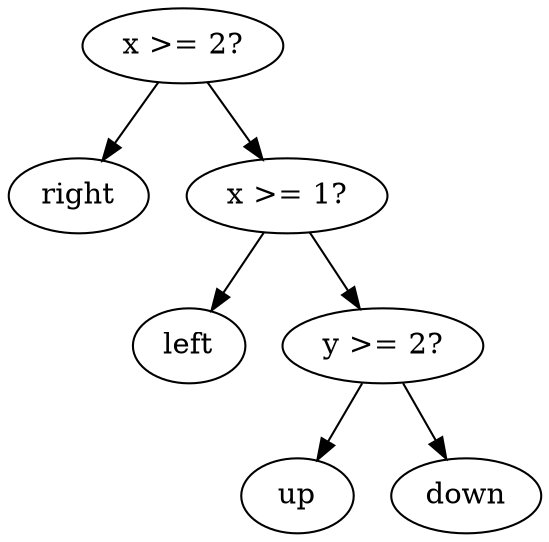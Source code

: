 digraph tree {
    "0x0" [label="x >= 2?"];
    "0x1" [label="right"];
    "0x2" [label="x >= 1?"];
    "0x3" [label="left"];
    "0x4" [label="y >= 2?"];
    "0x5" [label="up"];
    "0x6" [label="down"];
    "0x0" -> "0x1";
    "0x0" -> "0x2";
    "0x2" -> "0x3";
    "0x2" -> "0x4";
    "0x4" -> "0x5";
    "0x4" -> "0x6";
}
